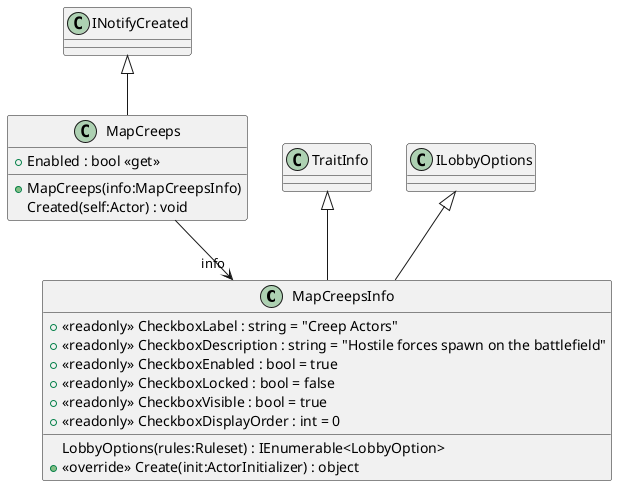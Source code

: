 @startuml
class MapCreepsInfo {
    + <<readonly>> CheckboxLabel : string = "Creep Actors"
    + <<readonly>> CheckboxDescription : string = "Hostile forces spawn on the battlefield"
    + <<readonly>> CheckboxEnabled : bool = true
    + <<readonly>> CheckboxLocked : bool = false
    + <<readonly>> CheckboxVisible : bool = true
    + <<readonly>> CheckboxDisplayOrder : int = 0
    LobbyOptions(rules:Ruleset) : IEnumerable<LobbyOption>
    + <<override>> Create(init:ActorInitializer) : object
}
class MapCreeps {
    + Enabled : bool <<get>>
    + MapCreeps(info:MapCreepsInfo)
    Created(self:Actor) : void
}
TraitInfo <|-- MapCreepsInfo
ILobbyOptions <|-- MapCreepsInfo
INotifyCreated <|-- MapCreeps
MapCreeps --> "info" MapCreepsInfo
@enduml
